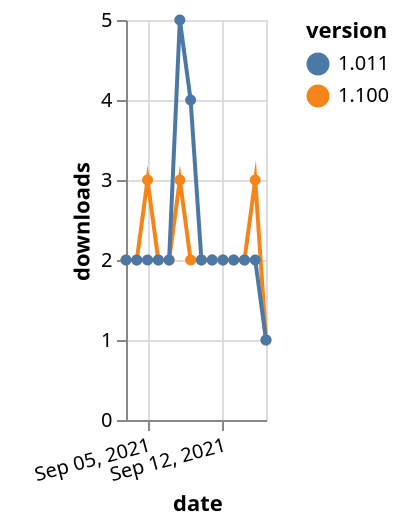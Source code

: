 {"$schema": "https://vega.github.io/schema/vega-lite/v5.json", "description": "A simple bar chart with embedded data.", "data": {"values": [{"date": "2021-09-03", "total": 2198, "delta": 2, "version": "1.100"}, {"date": "2021-09-04", "total": 2200, "delta": 2, "version": "1.100"}, {"date": "2021-09-05", "total": 2203, "delta": 3, "version": "1.100"}, {"date": "2021-09-06", "total": 2205, "delta": 2, "version": "1.100"}, {"date": "2021-09-07", "total": 2207, "delta": 2, "version": "1.100"}, {"date": "2021-09-08", "total": 2210, "delta": 3, "version": "1.100"}, {"date": "2021-09-09", "total": 2212, "delta": 2, "version": "1.100"}, {"date": "2021-09-10", "total": 2214, "delta": 2, "version": "1.100"}, {"date": "2021-09-11", "total": 2216, "delta": 2, "version": "1.100"}, {"date": "2021-09-12", "total": 2218, "delta": 2, "version": "1.100"}, {"date": "2021-09-13", "total": 2220, "delta": 2, "version": "1.100"}, {"date": "2021-09-14", "total": 2222, "delta": 2, "version": "1.100"}, {"date": "2021-09-15", "total": 2225, "delta": 3, "version": "1.100"}, {"date": "2021-09-16", "total": 2226, "delta": 1, "version": "1.100"}, {"date": "2021-09-03", "total": 3336, "delta": 2, "version": "1.011"}, {"date": "2021-09-04", "total": 3338, "delta": 2, "version": "1.011"}, {"date": "2021-09-05", "total": 3340, "delta": 2, "version": "1.011"}, {"date": "2021-09-06", "total": 3342, "delta": 2, "version": "1.011"}, {"date": "2021-09-07", "total": 3344, "delta": 2, "version": "1.011"}, {"date": "2021-09-08", "total": 3349, "delta": 5, "version": "1.011"}, {"date": "2021-09-09", "total": 3353, "delta": 4, "version": "1.011"}, {"date": "2021-09-10", "total": 3355, "delta": 2, "version": "1.011"}, {"date": "2021-09-11", "total": 3357, "delta": 2, "version": "1.011"}, {"date": "2021-09-12", "total": 3359, "delta": 2, "version": "1.011"}, {"date": "2021-09-13", "total": 3361, "delta": 2, "version": "1.011"}, {"date": "2021-09-14", "total": 3363, "delta": 2, "version": "1.011"}, {"date": "2021-09-15", "total": 3365, "delta": 2, "version": "1.011"}, {"date": "2021-09-16", "total": 3366, "delta": 1, "version": "1.011"}]}, "width": "container", "mark": {"type": "line", "point": {"filled": true}}, "encoding": {"x": {"field": "date", "type": "temporal", "timeUnit": "yearmonthdate", "title": "date", "axis": {"labelAngle": -15}}, "y": {"field": "delta", "type": "quantitative", "title": "downloads"}, "color": {"field": "version", "type": "nominal"}, "tooltip": {"field": "delta"}}}